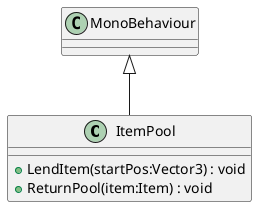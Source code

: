 @startuml
class ItemPool {
    + LendItem(startPos:Vector3) : void
    + ReturnPool(item:Item) : void
}
MonoBehaviour <|-- ItemPool
@enduml
